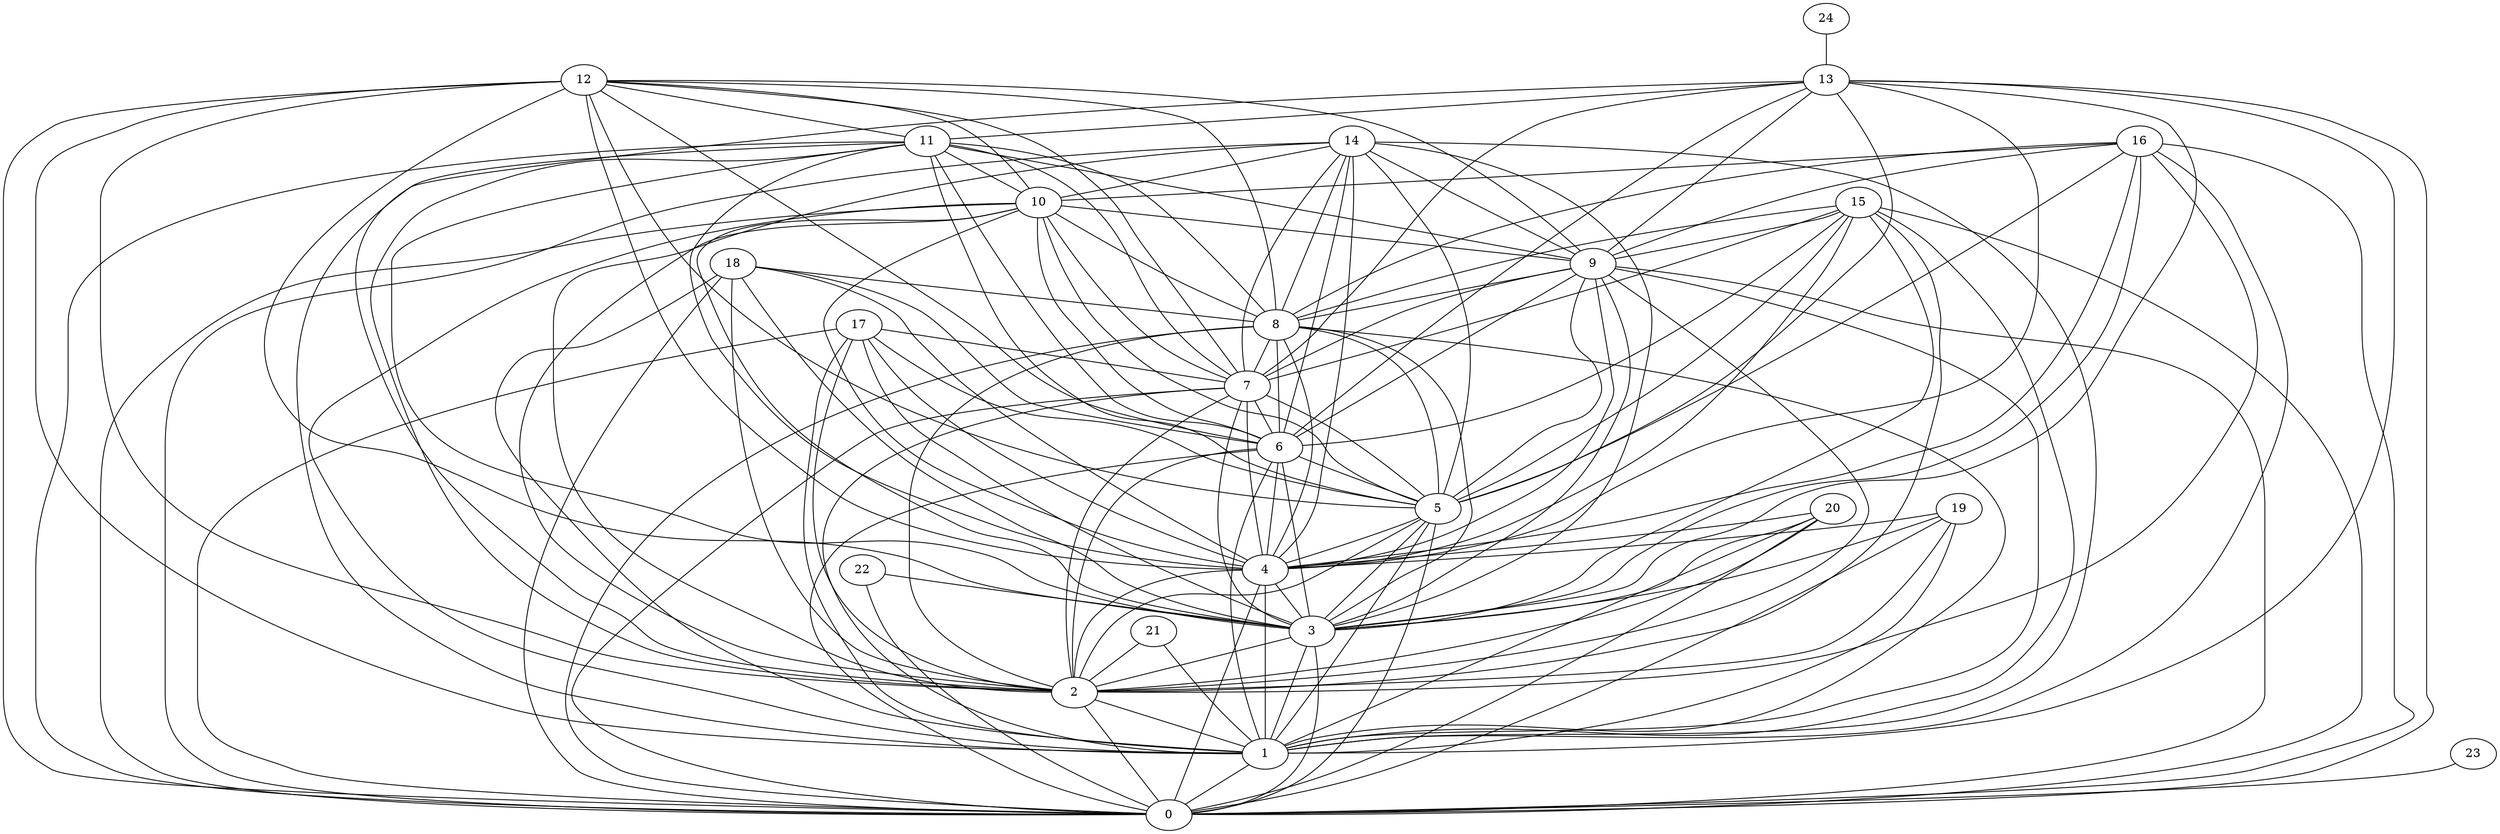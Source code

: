graph G {
0;
1;
2;
3;
4;
5;
6;
7;
8;
9;
10;
11;
12;
13;
14;
15;
16;
17;
18;
19;
20;
21;
22;
23;
24;
24--13 ;
23--0 ;
22--0 ;
22--3 ;
21--2 ;
21--1 ;
20--4 ;
20--1 ;
20--0 ;
20--2 ;
20--3 ;
19--1 ;
19--3 ;
19--0 ;
19--4 ;
19--2 ;
18--6 ;
18--8 ;
18--2 ;
18--3 ;
18--1 ;
18--4 ;
18--0 ;
17--1 ;
17--0 ;
17--7 ;
17--2 ;
17--4 ;
17--5 ;
17--3 ;
16--8 ;
16--10 ;
16--2 ;
16--3 ;
16--9 ;
16--5 ;
16--4 ;
16--1 ;
16--0 ;
15--1 ;
15--3 ;
15--8 ;
15--4 ;
15--9 ;
15--7 ;
15--6 ;
15--5 ;
15--0 ;
15--2 ;
14--1 ;
14--10 ;
14--4 ;
14--2 ;
14--6 ;
14--5 ;
14--8 ;
14--3 ;
14--0 ;
14--7 ;
14--9 ;
13--9 ;
13--3 ;
13--6 ;
13--4 ;
13--7 ;
13--0 ;
13--5 ;
13--1 ;
13--2 ;
13--11 ;
12--1 ;
12--0 ;
12--10 ;
12--5 ;
12--8 ;
12--2 ;
12--4 ;
12--11 ;
12--7 ;
12--6 ;
12--9 ;
12--3 ;
11--7 ;
11--6 ;
11--0 ;
11--4 ;
11--5 ;
11--3 ;
11--2 ;
11--8 ;
11--1 ;
11--9 ;
11--10 ;
10--5 ;
10--3 ;
10--6 ;
10--1 ;
10--4 ;
10--9 ;
10--2 ;
10--0 ;
10--8 ;
10--7 ;
9--7 ;
9--3 ;
9--6 ;
9--2 ;
9--0 ;
9--5 ;
9--8 ;
9--1 ;
9--4 ;
8--1 ;
8--5 ;
8--4 ;
8--6 ;
8--0 ;
8--7 ;
8--2 ;
8--3 ;
7--5 ;
7--1 ;
7--4 ;
7--6 ;
7--0 ;
7--2 ;
7--3 ;
6--2 ;
6--4 ;
6--1 ;
6--0 ;
6--5 ;
6--3 ;
5--3 ;
5--2 ;
5--0 ;
5--1 ;
5--4 ;
4--0 ;
4--3 ;
4--2 ;
4--1 ;
3--0 ;
3--1 ;
3--2 ;
2--1 ;
2--0 ;
1--0 ;
}
